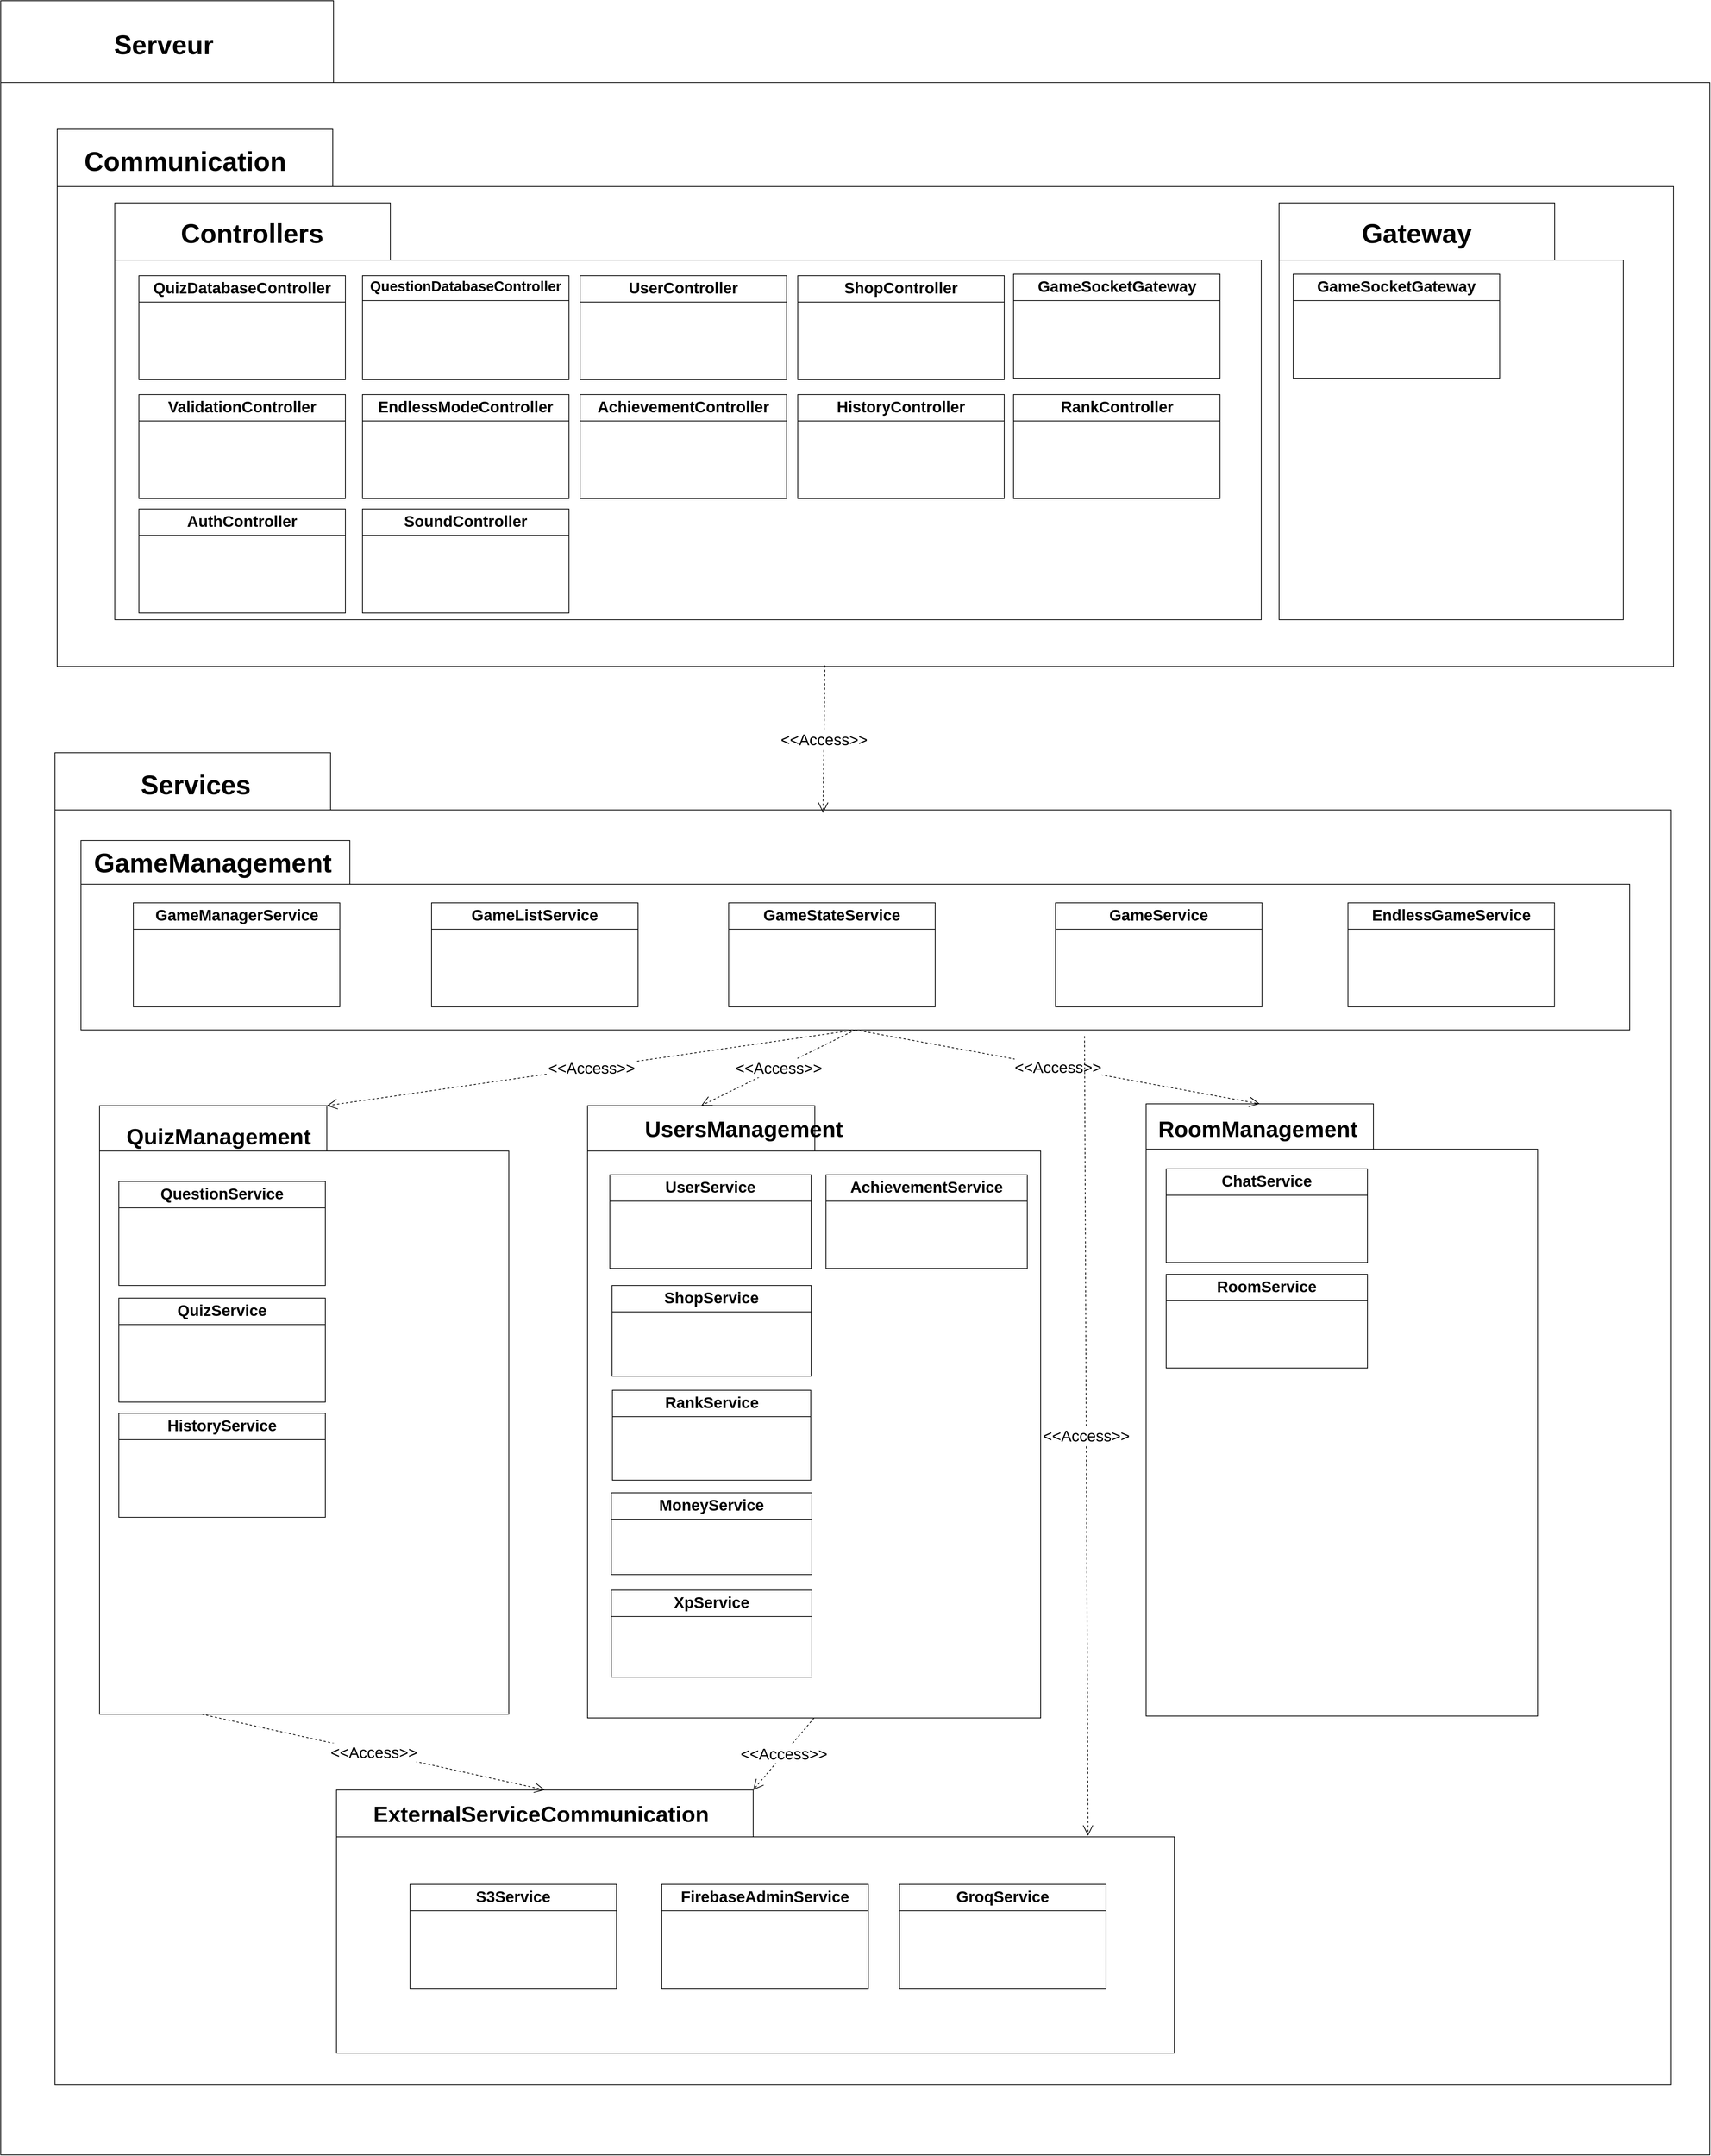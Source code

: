 <mxfile version="26.2.9">
  <diagram name="Page-1" id="TvlfPI-XHOTMkAkQHqAN">
    <mxGraphModel dx="-1508" dy="6333" grid="1" gridSize="10" guides="1" tooltips="1" connect="1" arrows="1" fold="1" page="1" pageScale="1" pageWidth="827" pageHeight="1169" math="0" shadow="0">
      <root>
        <mxCell id="0" />
        <mxCell id="1" parent="0" />
        <mxCell id="3Pgrj5yIYafNxYy-8f5n-1" value="" style="shape=folder;fontStyle=1;spacingTop=10;tabWidth=448;tabHeight=110;tabPosition=left;html=1;whiteSpace=wrap;" vertex="1" parent="1">
          <mxGeometry x="4450" y="-4520" width="2301" height="2899" as="geometry" />
        </mxCell>
        <mxCell id="3Pgrj5yIYafNxYy-8f5n-2" value="" style="shape=folder;fontStyle=1;spacingTop=10;tabWidth=371;tabHeight=77;tabPosition=left;html=1;whiteSpace=wrap;" vertex="1" parent="1">
          <mxGeometry x="4526" y="-4347" width="2176" height="723" as="geometry" />
        </mxCell>
        <mxCell id="3Pgrj5yIYafNxYy-8f5n-3" value="&lt;font style=&quot;font-size: 36px;&quot;&gt;Serveur&lt;/font&gt;" style="text;align=center;fontStyle=1;verticalAlign=middle;spacingLeft=3;spacingRight=3;strokeColor=none;rotatable=0;points=[[0,0.5],[1,0.5]];portConstraint=eastwest;html=1;" vertex="1" parent="1">
          <mxGeometry x="4628.5" y="-4474" width="80" height="26" as="geometry" />
        </mxCell>
        <mxCell id="3Pgrj5yIYafNxYy-8f5n-4" value="&lt;font style=&quot;font-size: 36px;&quot;&gt;Communication&lt;/font&gt;" style="text;align=center;fontStyle=1;verticalAlign=middle;spacingLeft=3;spacingRight=3;strokeColor=none;rotatable=0;points=[[0,0.5],[1,0.5]];portConstraint=eastwest;html=1;" vertex="1" parent="1">
          <mxGeometry x="4658" y="-4317" width="80" height="26" as="geometry" />
        </mxCell>
        <mxCell id="3Pgrj5yIYafNxYy-8f5n-5" value="" style="shape=folder;fontStyle=1;spacingTop=10;tabWidth=371;tabHeight=77;tabPosition=left;html=1;whiteSpace=wrap;" vertex="1" parent="1">
          <mxGeometry x="4603.5" y="-4248" width="1543.5" height="561" as="geometry" />
        </mxCell>
        <mxCell id="3Pgrj5yIYafNxYy-8f5n-6" value="" style="shape=folder;fontStyle=1;spacingTop=10;tabWidth=371;tabHeight=77;tabPosition=left;html=1;whiteSpace=wrap;" vertex="1" parent="1">
          <mxGeometry x="6171" y="-4248" width="463.5" height="561" as="geometry" />
        </mxCell>
        <mxCell id="3Pgrj5yIYafNxYy-8f5n-7" value="&lt;font style=&quot;font-size: 36px;&quot;&gt;Controllers&lt;/font&gt;" style="text;align=center;fontStyle=1;verticalAlign=middle;spacingLeft=3;spacingRight=3;strokeColor=none;rotatable=0;points=[[0,0.5],[1,0.5]];portConstraint=eastwest;html=1;" vertex="1" parent="1">
          <mxGeometry x="4748" y="-4220" width="80" height="26" as="geometry" />
        </mxCell>
        <mxCell id="3Pgrj5yIYafNxYy-8f5n-8" value="&lt;font style=&quot;font-size: 36px;&quot;&gt;Gateway&lt;/font&gt;" style="text;align=center;fontStyle=1;verticalAlign=middle;spacingLeft=3;spacingRight=3;strokeColor=none;rotatable=0;points=[[0,0.5],[1,0.5]];portConstraint=eastwest;html=1;" vertex="1" parent="1">
          <mxGeometry x="6316" y="-4220" width="80" height="26" as="geometry" />
        </mxCell>
        <mxCell id="3Pgrj5yIYafNxYy-8f5n-9" value="" style="shape=folder;fontStyle=1;spacingTop=10;tabWidth=371;tabHeight=77;tabPosition=left;html=1;whiteSpace=wrap;" vertex="1" parent="1">
          <mxGeometry x="4523" y="-3508" width="2176" height="1793" as="geometry" />
        </mxCell>
        <mxCell id="3Pgrj5yIYafNxYy-8f5n-10" value="&lt;p style=&quot;margin:0px;margin-top:4px;text-align:center;&quot;&gt;&lt;b&gt;&lt;font style=&quot;font-size: 21px;&quot;&gt;QuizDatabaseController&lt;/font&gt;&lt;/b&gt;&lt;/p&gt;&lt;hr size=&quot;1&quot; style=&quot;border-style:solid;&quot;&gt;&lt;p style=&quot;margin:0px;margin-left:4px;&quot;&gt;&lt;/p&gt;&lt;p style=&quot;margin:0px;margin-left:4px;&quot;&gt;&lt;br&gt;&lt;/p&gt;" style="verticalAlign=top;align=left;overflow=fill;html=1;whiteSpace=wrap;" vertex="1" parent="1">
          <mxGeometry x="4636" y="-4150" width="278" height="140" as="geometry" />
        </mxCell>
        <mxCell id="3Pgrj5yIYafNxYy-8f5n-11" value="&lt;p style=&quot;margin:0px;margin-top:4px;text-align:center;&quot;&gt;&lt;b&gt;&lt;font style=&quot;font-size: 19px;&quot;&gt;QuestionDatabaseController&lt;/font&gt;&lt;/b&gt;&lt;/p&gt;&lt;hr size=&quot;1&quot; style=&quot;border-style:solid;&quot;&gt;&lt;p style=&quot;margin:0px;margin-left:4px;&quot;&gt;&lt;/p&gt;&lt;p style=&quot;margin:0px;margin-left:4px;&quot;&gt;&lt;br&gt;&lt;/p&gt;" style="verticalAlign=top;align=left;overflow=fill;html=1;whiteSpace=wrap;" vertex="1" parent="1">
          <mxGeometry x="4937" y="-4150" width="278" height="140" as="geometry" />
        </mxCell>
        <mxCell id="3Pgrj5yIYafNxYy-8f5n-12" value="&lt;p style=&quot;margin:0px;margin-top:4px;text-align:center;&quot;&gt;&lt;b&gt;&lt;font style=&quot;font-size: 21px;&quot;&gt;UserController&lt;/font&gt;&lt;/b&gt;&lt;/p&gt;&lt;hr size=&quot;1&quot; style=&quot;border-style:solid;&quot;&gt;&lt;p style=&quot;margin:0px;margin-left:4px;&quot;&gt;&lt;/p&gt;&lt;p style=&quot;margin:0px;margin-left:4px;&quot;&gt;&lt;br&gt;&lt;/p&gt;" style="verticalAlign=top;align=left;overflow=fill;html=1;whiteSpace=wrap;" vertex="1" parent="1">
          <mxGeometry x="5230" y="-4150" width="278" height="140" as="geometry" />
        </mxCell>
        <mxCell id="3Pgrj5yIYafNxYy-8f5n-13" value="&lt;p style=&quot;margin:0px;margin-top:4px;text-align:center;&quot;&gt;&lt;b&gt;&lt;font style=&quot;font-size: 21px;&quot;&gt;ShopController&lt;/font&gt;&lt;/b&gt;&lt;/p&gt;&lt;hr size=&quot;1&quot; style=&quot;border-style:solid;&quot;&gt;&lt;p style=&quot;margin:0px;margin-left:4px;&quot;&gt;&lt;/p&gt;&lt;p style=&quot;margin:0px;margin-left:4px;&quot;&gt;&lt;br&gt;&lt;/p&gt;" style="verticalAlign=top;align=left;overflow=fill;html=1;whiteSpace=wrap;" vertex="1" parent="1">
          <mxGeometry x="5523" y="-4150" width="278" height="140" as="geometry" />
        </mxCell>
        <mxCell id="3Pgrj5yIYafNxYy-8f5n-14" value="&lt;p style=&quot;margin:0px;margin-top:4px;text-align:center;&quot;&gt;&lt;b&gt;&lt;font style=&quot;font-size: 21px;&quot;&gt;GameSocketGateway&lt;/font&gt;&lt;/b&gt;&lt;/p&gt;&lt;hr size=&quot;1&quot; style=&quot;border-style:solid;&quot;&gt;&lt;p style=&quot;margin:0px;margin-left:4px;&quot;&gt;&lt;/p&gt;&lt;p style=&quot;margin:0px;margin-left:4px;&quot;&gt;&lt;br&gt;&lt;/p&gt;" style="verticalAlign=top;align=left;overflow=fill;html=1;whiteSpace=wrap;" vertex="1" parent="1">
          <mxGeometry x="5813.5" y="-4152" width="278" height="140" as="geometry" />
        </mxCell>
        <mxCell id="3Pgrj5yIYafNxYy-8f5n-15" value="&lt;p style=&quot;margin:0px;margin-top:4px;text-align:center;&quot;&gt;&lt;b&gt;&lt;font style=&quot;font-size: 21px;&quot;&gt;GameSocketGateway&lt;/font&gt;&lt;/b&gt;&lt;/p&gt;&lt;hr size=&quot;1&quot; style=&quot;border-style:solid;&quot;&gt;&lt;p style=&quot;margin:0px;margin-left:4px;&quot;&gt;&lt;/p&gt;&lt;p style=&quot;margin:0px;margin-left:4px;&quot;&gt;&lt;br&gt;&lt;/p&gt;" style="verticalAlign=top;align=left;overflow=fill;html=1;whiteSpace=wrap;" vertex="1" parent="1">
          <mxGeometry x="6190" y="-4152" width="278" height="140" as="geometry" />
        </mxCell>
        <mxCell id="3Pgrj5yIYafNxYy-8f5n-16" value="&lt;p style=&quot;margin:0px;margin-top:4px;text-align:center;&quot;&gt;&lt;b&gt;&lt;font style=&quot;font-size: 21px;&quot;&gt;ValidationController&lt;/font&gt;&lt;/b&gt;&lt;/p&gt;&lt;hr size=&quot;1&quot; style=&quot;border-style:solid;&quot;&gt;&lt;p style=&quot;margin:0px;margin-left:4px;&quot;&gt;&lt;/p&gt;&lt;p style=&quot;margin:0px;margin-left:4px;&quot;&gt;&lt;br&gt;&lt;/p&gt;" style="verticalAlign=top;align=left;overflow=fill;html=1;whiteSpace=wrap;" vertex="1" parent="1">
          <mxGeometry x="4636" y="-3990" width="278" height="140" as="geometry" />
        </mxCell>
        <mxCell id="3Pgrj5yIYafNxYy-8f5n-17" value="&lt;p style=&quot;margin:0px;margin-top:4px;text-align:center;&quot;&gt;&lt;b&gt;&lt;font style=&quot;font-size: 21px;&quot;&gt;EndlessModeController&lt;/font&gt;&lt;/b&gt;&lt;/p&gt;&lt;hr size=&quot;1&quot; style=&quot;border-style:solid;&quot;&gt;&lt;p style=&quot;margin:0px;margin-left:4px;&quot;&gt;&lt;/p&gt;&lt;p style=&quot;margin:0px;margin-left:4px;&quot;&gt;&lt;br&gt;&lt;/p&gt;" style="verticalAlign=top;align=left;overflow=fill;html=1;whiteSpace=wrap;" vertex="1" parent="1">
          <mxGeometry x="4937" y="-3990" width="278" height="140" as="geometry" />
        </mxCell>
        <mxCell id="3Pgrj5yIYafNxYy-8f5n-18" value="&lt;p style=&quot;margin:0px;margin-top:4px;text-align:center;&quot;&gt;&lt;b&gt;&lt;font style=&quot;font-size: 21px;&quot;&gt;AchievementController&lt;/font&gt;&lt;/b&gt;&lt;/p&gt;&lt;hr size=&quot;1&quot; style=&quot;border-style:solid;&quot;&gt;&lt;p style=&quot;margin:0px;margin-left:4px;&quot;&gt;&lt;/p&gt;&lt;p style=&quot;margin:0px;margin-left:4px;&quot;&gt;&lt;br&gt;&lt;/p&gt;" style="verticalAlign=top;align=left;overflow=fill;html=1;whiteSpace=wrap;" vertex="1" parent="1">
          <mxGeometry x="5230" y="-3990" width="278" height="140" as="geometry" />
        </mxCell>
        <mxCell id="3Pgrj5yIYafNxYy-8f5n-19" value="&lt;p style=&quot;margin:0px;margin-top:4px;text-align:center;&quot;&gt;&lt;b&gt;&lt;font style=&quot;font-size: 21px;&quot;&gt;HistoryController&lt;/font&gt;&lt;/b&gt;&lt;/p&gt;&lt;hr size=&quot;1&quot; style=&quot;border-style:solid;&quot;&gt;&lt;p style=&quot;margin:0px;margin-left:4px;&quot;&gt;&lt;/p&gt;&lt;p style=&quot;margin:0px;margin-left:4px;&quot;&gt;&lt;br&gt;&lt;/p&gt;" style="verticalAlign=top;align=left;overflow=fill;html=1;whiteSpace=wrap;" vertex="1" parent="1">
          <mxGeometry x="5523" y="-3990" width="278" height="140" as="geometry" />
        </mxCell>
        <mxCell id="3Pgrj5yIYafNxYy-8f5n-20" value="&lt;p style=&quot;margin:0px;margin-top:4px;text-align:center;&quot;&gt;&lt;b&gt;&lt;font style=&quot;font-size: 21px;&quot;&gt;RankController&lt;/font&gt;&lt;/b&gt;&lt;/p&gt;&lt;hr size=&quot;1&quot; style=&quot;border-style:solid;&quot;&gt;&lt;p style=&quot;margin:0px;margin-left:4px;&quot;&gt;&lt;/p&gt;&lt;p style=&quot;margin:0px;margin-left:4px;&quot;&gt;&lt;br&gt;&lt;/p&gt;" style="verticalAlign=top;align=left;overflow=fill;html=1;whiteSpace=wrap;" vertex="1" parent="1">
          <mxGeometry x="5813.5" y="-3990" width="278" height="140" as="geometry" />
        </mxCell>
        <mxCell id="3Pgrj5yIYafNxYy-8f5n-21" value="&lt;p style=&quot;margin:0px;margin-top:4px;text-align:center;&quot;&gt;&lt;b&gt;&lt;font style=&quot;font-size: 21px;&quot;&gt;AuthController&lt;/font&gt;&lt;/b&gt;&lt;/p&gt;&lt;hr size=&quot;1&quot; style=&quot;border-style:solid;&quot;&gt;&lt;p style=&quot;margin:0px;margin-left:4px;&quot;&gt;&lt;/p&gt;&lt;p style=&quot;margin:0px;margin-left:4px;&quot;&gt;&lt;br&gt;&lt;/p&gt;" style="verticalAlign=top;align=left;overflow=fill;html=1;whiteSpace=wrap;" vertex="1" parent="1">
          <mxGeometry x="4636" y="-3836" width="278" height="140" as="geometry" />
        </mxCell>
        <mxCell id="3Pgrj5yIYafNxYy-8f5n-22" value="&lt;p style=&quot;margin:0px;margin-top:4px;text-align:center;&quot;&gt;&lt;b&gt;&lt;font style=&quot;font-size: 21px;&quot;&gt;SoundController&lt;/font&gt;&lt;/b&gt;&lt;/p&gt;&lt;hr size=&quot;1&quot; style=&quot;border-style:solid;&quot;&gt;&lt;p style=&quot;margin:0px;margin-left:4px;&quot;&gt;&lt;/p&gt;&lt;p style=&quot;margin:0px;margin-left:4px;&quot;&gt;&lt;br&gt;&lt;/p&gt;" style="verticalAlign=top;align=left;overflow=fill;html=1;whiteSpace=wrap;" vertex="1" parent="1">
          <mxGeometry x="4937" y="-3836" width="278" height="140" as="geometry" />
        </mxCell>
        <mxCell id="3Pgrj5yIYafNxYy-8f5n-23" value="&lt;font style=&quot;font-size: 36px;&quot;&gt;Services&lt;/font&gt;" style="text;align=center;fontStyle=1;verticalAlign=middle;spacingLeft=3;spacingRight=3;strokeColor=none;rotatable=0;points=[[0,0.5],[1,0.5]];portConstraint=eastwest;html=1;" vertex="1" parent="1">
          <mxGeometry x="4672" y="-3478" width="80" height="26" as="geometry" />
        </mxCell>
        <mxCell id="3Pgrj5yIYafNxYy-8f5n-24" value="&lt;font style=&quot;font-size: 21px;&quot;&gt;&amp;lt;&amp;lt;Access&amp;gt;&amp;gt;&lt;/font&gt;" style="endArrow=open;endSize=12;dashed=1;html=1;rounded=0;fontSize=12;curved=1;exitX=0.475;exitY=0.998;exitDx=0;exitDy=0;exitPerimeter=0;" edge="1" parent="1" source="3Pgrj5yIYafNxYy-8f5n-2">
          <mxGeometry width="160" relative="1" as="geometry">
            <mxPoint x="5551" y="-3795" as="sourcePoint" />
            <mxPoint x="5557" y="-3427" as="targetPoint" />
          </mxGeometry>
        </mxCell>
        <mxCell id="3Pgrj5yIYafNxYy-8f5n-25" value="" style="shape=folder;fontStyle=1;spacingTop=10;tabWidth=362;tabHeight=59;tabPosition=left;html=1;whiteSpace=wrap;" vertex="1" parent="1">
          <mxGeometry x="4558" y="-3390" width="2085" height="255" as="geometry" />
        </mxCell>
        <mxCell id="3Pgrj5yIYafNxYy-8f5n-26" value="&lt;p style=&quot;margin:0px;margin-top:4px;text-align:center;&quot;&gt;&lt;b&gt;&lt;font style=&quot;font-size: 21px;&quot;&gt;GameManagerService&lt;/font&gt;&lt;/b&gt;&lt;/p&gt;&lt;hr size=&quot;1&quot; style=&quot;border-style:solid;&quot;&gt;&lt;p style=&quot;margin:0px;margin-left:4px;&quot;&gt;&lt;/p&gt;&lt;p style=&quot;margin:0px;margin-left:4px;&quot;&gt;&lt;br&gt;&lt;/p&gt;" style="verticalAlign=top;align=left;overflow=fill;html=1;whiteSpace=wrap;" vertex="1" parent="1">
          <mxGeometry x="4628.5" y="-3306" width="278" height="140" as="geometry" />
        </mxCell>
        <mxCell id="3Pgrj5yIYafNxYy-8f5n-27" value="&lt;p style=&quot;margin:0px;margin-top:4px;text-align:center;&quot;&gt;&lt;b&gt;&lt;font style=&quot;font-size: 21px;&quot;&gt;GameListService&lt;/font&gt;&lt;/b&gt;&lt;/p&gt;&lt;hr size=&quot;1&quot; style=&quot;border-style:solid;&quot;&gt;&lt;p style=&quot;margin:0px;margin-left:4px;&quot;&gt;&lt;/p&gt;&lt;p style=&quot;margin:0px;margin-left:4px;&quot;&gt;&lt;br&gt;&lt;/p&gt;" style="verticalAlign=top;align=left;overflow=fill;html=1;whiteSpace=wrap;" vertex="1" parent="1">
          <mxGeometry x="5030" y="-3306" width="278" height="140" as="geometry" />
        </mxCell>
        <mxCell id="3Pgrj5yIYafNxYy-8f5n-28" value="&lt;p style=&quot;margin:0px;margin-top:4px;text-align:center;&quot;&gt;&lt;b&gt;&lt;font style=&quot;font-size: 21px;&quot;&gt;GameStateService&lt;/font&gt;&lt;/b&gt;&lt;/p&gt;&lt;hr size=&quot;1&quot; style=&quot;border-style:solid;&quot;&gt;&lt;p style=&quot;margin:0px;margin-left:4px;&quot;&gt;&lt;/p&gt;&lt;p style=&quot;margin:0px;margin-left:4px;&quot;&gt;&lt;br&gt;&lt;/p&gt;" style="verticalAlign=top;align=left;overflow=fill;html=1;whiteSpace=wrap;" vertex="1" parent="1">
          <mxGeometry x="5430" y="-3306" width="278" height="140" as="geometry" />
        </mxCell>
        <mxCell id="3Pgrj5yIYafNxYy-8f5n-29" value="&lt;p style=&quot;margin:0px;margin-top:4px;text-align:center;&quot;&gt;&lt;b&gt;&lt;font style=&quot;font-size: 21px;&quot;&gt;GameService&lt;/font&gt;&lt;/b&gt;&lt;/p&gt;&lt;hr size=&quot;1&quot; style=&quot;border-style:solid;&quot;&gt;&lt;p style=&quot;margin:0px;margin-left:4px;&quot;&gt;&lt;/p&gt;&lt;p style=&quot;margin:0px;margin-left:4px;&quot;&gt;&lt;br&gt;&lt;/p&gt;" style="verticalAlign=top;align=left;overflow=fill;html=1;whiteSpace=wrap;" vertex="1" parent="1">
          <mxGeometry x="5870" y="-3306" width="278" height="140" as="geometry" />
        </mxCell>
        <mxCell id="3Pgrj5yIYafNxYy-8f5n-30" value="&lt;p style=&quot;margin:0px;margin-top:4px;text-align:center;&quot;&gt;&lt;b&gt;&lt;font style=&quot;font-size: 21px;&quot;&gt;EndlessGameService&lt;/font&gt;&lt;/b&gt;&lt;/p&gt;&lt;hr size=&quot;1&quot; style=&quot;border-style:solid;&quot;&gt;&lt;p style=&quot;margin:0px;margin-left:4px;&quot;&gt;&lt;/p&gt;&lt;p style=&quot;margin:0px;margin-left:4px;&quot;&gt;&lt;br&gt;&lt;/p&gt;" style="verticalAlign=top;align=left;overflow=fill;html=1;whiteSpace=wrap;" vertex="1" parent="1">
          <mxGeometry x="6263.75" y="-3306" width="278" height="140" as="geometry" />
        </mxCell>
        <mxCell id="3Pgrj5yIYafNxYy-8f5n-32" value="" style="shape=folder;fontStyle=1;spacingTop=10;tabWidth=306;tabHeight=61;tabPosition=left;html=1;whiteSpace=wrap;" vertex="1" parent="1">
          <mxGeometry x="4583" y="-3033" width="551" height="819" as="geometry" />
        </mxCell>
        <mxCell id="3Pgrj5yIYafNxYy-8f5n-33" value="" style="shape=folder;fontStyle=1;spacingTop=10;tabWidth=306;tabHeight=61;tabPosition=left;html=1;whiteSpace=wrap;" vertex="1" parent="1">
          <mxGeometry x="5240" y="-3033" width="610" height="824" as="geometry" />
        </mxCell>
        <mxCell id="3Pgrj5yIYafNxYy-8f5n-34" value="" style="shape=folder;fontStyle=1;spacingTop=10;tabWidth=306;tabHeight=61;tabPosition=left;html=1;whiteSpace=wrap;" vertex="1" parent="1">
          <mxGeometry x="5992" y="-3035.5" width="527" height="824" as="geometry" />
        </mxCell>
        <mxCell id="3Pgrj5yIYafNxYy-8f5n-35" value="&lt;font style=&quot;font-size: 21px;&quot;&gt;&amp;lt;&amp;lt;Access&amp;gt;&amp;gt;&lt;/font&gt;" style="endArrow=open;endSize=12;dashed=1;html=1;rounded=0;fontSize=12;curved=1;exitX=0.5;exitY=1;exitDx=0;exitDy=0;exitPerimeter=0;entryX=0;entryY=0;entryDx=306;entryDy=0;entryPerimeter=0;" edge="1" parent="1" source="3Pgrj5yIYafNxYy-8f5n-25" target="3Pgrj5yIYafNxYy-8f5n-32">
          <mxGeometry width="160" relative="1" as="geometry">
            <mxPoint x="5570" y="-3615" as="sourcePoint" />
            <mxPoint x="5567" y="-3417" as="targetPoint" />
          </mxGeometry>
        </mxCell>
        <mxCell id="3Pgrj5yIYafNxYy-8f5n-36" value="&lt;font style=&quot;font-size: 21px;&quot;&gt;&amp;lt;&amp;lt;Access&amp;gt;&amp;gt;&lt;/font&gt;" style="endArrow=open;endSize=12;dashed=1;html=1;rounded=0;fontSize=12;curved=1;exitX=0.5;exitY=1;exitDx=0;exitDy=0;exitPerimeter=0;entryX=0;entryY=0;entryDx=153;entryDy=0;entryPerimeter=0;" edge="1" parent="1" source="3Pgrj5yIYafNxYy-8f5n-25" target="3Pgrj5yIYafNxYy-8f5n-33">
          <mxGeometry width="160" relative="1" as="geometry">
            <mxPoint x="5523" y="-3117" as="sourcePoint" />
            <mxPoint x="5022" y="-2962" as="targetPoint" />
          </mxGeometry>
        </mxCell>
        <mxCell id="3Pgrj5yIYafNxYy-8f5n-37" value="&lt;font style=&quot;font-size: 21px;&quot;&gt;&amp;lt;&amp;lt;Access&amp;gt;&amp;gt;&lt;/font&gt;" style="endArrow=open;endSize=12;dashed=1;html=1;rounded=0;fontSize=12;curved=1;exitX=0.5;exitY=1;exitDx=0;exitDy=0;exitPerimeter=0;entryX=0;entryY=0;entryDx=153;entryDy=0;entryPerimeter=0;" edge="1" parent="1" source="3Pgrj5yIYafNxYy-8f5n-25" target="3Pgrj5yIYafNxYy-8f5n-34">
          <mxGeometry width="160" relative="1" as="geometry">
            <mxPoint x="5523" y="-3117" as="sourcePoint" />
            <mxPoint x="5727" y="-2962" as="targetPoint" />
          </mxGeometry>
        </mxCell>
        <mxCell id="3Pgrj5yIYafNxYy-8f5n-38" value="&lt;font style=&quot;font-size: 36px;&quot;&gt;GameManagement&lt;/font&gt;" style="text;align=center;fontStyle=1;verticalAlign=middle;spacingLeft=3;spacingRight=3;strokeColor=none;rotatable=0;points=[[0,0.5],[1,0.5]];portConstraint=eastwest;html=1;" vertex="1" parent="1">
          <mxGeometry x="4695" y="-3373" width="80" height="26" as="geometry" />
        </mxCell>
        <mxCell id="3Pgrj5yIYafNxYy-8f5n-39" value="&lt;font style=&quot;font-size: 30px;&quot;&gt;RoomManagement&lt;/font&gt;" style="text;align=center;fontStyle=1;verticalAlign=middle;spacingLeft=3;spacingRight=3;strokeColor=none;rotatable=0;points=[[0,0.5],[1,0.5]];portConstraint=eastwest;html=1;" vertex="1" parent="1">
          <mxGeometry x="6101.5" y="-3014" width="80" height="24" as="geometry" />
        </mxCell>
        <mxCell id="3Pgrj5yIYafNxYy-8f5n-40" value="&lt;font style=&quot;font-size: 30px;&quot;&gt;UsersManagement&lt;/font&gt;" style="text;align=center;fontStyle=1;verticalAlign=middle;spacingLeft=3;spacingRight=3;strokeColor=none;rotatable=0;points=[[0,0.5],[1,0.5]];portConstraint=eastwest;html=1;" vertex="1" parent="1">
          <mxGeometry x="5410" y="-3014" width="80" height="24" as="geometry" />
        </mxCell>
        <mxCell id="3Pgrj5yIYafNxYy-8f5n-41" value="&lt;p style=&quot;margin:0px;margin-top:4px;text-align:center;&quot;&gt;&lt;b&gt;&lt;font style=&quot;font-size: 21px;&quot;&gt;QuestionService&lt;/font&gt;&lt;/b&gt;&lt;/p&gt;&lt;hr size=&quot;1&quot; style=&quot;border-style:solid;&quot;&gt;&lt;p style=&quot;margin:0px;margin-left:4px;&quot;&gt;&lt;/p&gt;&lt;p style=&quot;margin:0px;margin-left:4px;&quot;&gt;&lt;br&gt;&lt;/p&gt;" style="verticalAlign=top;align=left;overflow=fill;html=1;whiteSpace=wrap;" vertex="1" parent="1">
          <mxGeometry x="4609" y="-2931" width="278" height="140" as="geometry" />
        </mxCell>
        <mxCell id="3Pgrj5yIYafNxYy-8f5n-42" value="&lt;p style=&quot;margin:0px;margin-top:4px;text-align:center;&quot;&gt;&lt;b&gt;&lt;font style=&quot;font-size: 21px;&quot;&gt;QuizService&lt;/font&gt;&lt;/b&gt;&lt;/p&gt;&lt;hr size=&quot;1&quot; style=&quot;border-style:solid;&quot;&gt;&lt;p style=&quot;margin:0px;margin-left:4px;&quot;&gt;&lt;/p&gt;&lt;p style=&quot;margin:0px;margin-left:4px;&quot;&gt;&lt;br&gt;&lt;/p&gt;" style="verticalAlign=top;align=left;overflow=fill;html=1;whiteSpace=wrap;" vertex="1" parent="1">
          <mxGeometry x="4609" y="-2774" width="278" height="140" as="geometry" />
        </mxCell>
        <mxCell id="3Pgrj5yIYafNxYy-8f5n-43" value="&lt;p style=&quot;margin:0px;margin-top:4px;text-align:center;&quot;&gt;&lt;b&gt;&lt;font style=&quot;font-size: 21px;&quot;&gt;HistoryService&lt;/font&gt;&lt;/b&gt;&lt;/p&gt;&lt;hr size=&quot;1&quot; style=&quot;border-style:solid;&quot;&gt;&lt;p style=&quot;margin:0px;margin-left:4px;&quot;&gt;&lt;/p&gt;&lt;p style=&quot;margin:0px;margin-left:4px;&quot;&gt;&lt;br&gt;&lt;/p&gt;" style="verticalAlign=top;align=left;overflow=fill;html=1;whiteSpace=wrap;" vertex="1" parent="1">
          <mxGeometry x="4609" y="-2619" width="278" height="140" as="geometry" />
        </mxCell>
        <mxCell id="3Pgrj5yIYafNxYy-8f5n-44" value="" style="shape=folder;fontStyle=1;spacingTop=10;tabWidth=561;tabHeight=63;tabPosition=left;html=1;whiteSpace=wrap;" vertex="1" parent="1">
          <mxGeometry x="4902" y="-2112" width="1128" height="354" as="geometry" />
        </mxCell>
        <mxCell id="3Pgrj5yIYafNxYy-8f5n-45" value="&lt;font style=&quot;font-size: 30px;&quot;&gt;QuizManagement&lt;/font&gt;" style="text;align=center;fontStyle=1;verticalAlign=middle;spacingLeft=3;spacingRight=3;strokeColor=none;rotatable=0;points=[[0,0.5],[1,0.5]];portConstraint=eastwest;html=1;" vertex="1" parent="1">
          <mxGeometry x="4702.5" y="-3004" width="80" height="24" as="geometry" />
        </mxCell>
        <mxCell id="3Pgrj5yIYafNxYy-8f5n-46" value="&lt;font style=&quot;font-size: 30px;&quot;&gt;ExternalServiceCommunication&lt;/font&gt;" style="text;align=center;fontStyle=1;verticalAlign=middle;spacingLeft=3;spacingRight=3;strokeColor=none;rotatable=0;points=[[0,0.5],[1,0.5]];portConstraint=eastwest;html=1;" vertex="1" parent="1">
          <mxGeometry x="5137" y="-2092" width="80" height="24" as="geometry" />
        </mxCell>
        <mxCell id="3Pgrj5yIYafNxYy-8f5n-47" value="&lt;p style=&quot;margin:0px;margin-top:4px;text-align:center;&quot;&gt;&lt;b&gt;&lt;font style=&quot;font-size: 21px;&quot;&gt;S3Service&lt;/font&gt;&lt;/b&gt;&lt;/p&gt;&lt;hr size=&quot;1&quot; style=&quot;border-style:solid;&quot;&gt;&lt;p style=&quot;margin:0px;margin-left:4px;&quot;&gt;&lt;/p&gt;&lt;p style=&quot;margin:0px;margin-left:4px;&quot;&gt;&lt;br&gt;&lt;/p&gt;" style="verticalAlign=top;align=left;overflow=fill;html=1;whiteSpace=wrap;" vertex="1" parent="1">
          <mxGeometry x="5001" y="-1985" width="278" height="140" as="geometry" />
        </mxCell>
        <mxCell id="3Pgrj5yIYafNxYy-8f5n-48" value="&lt;p style=&quot;margin:0px;margin-top:4px;text-align:center;&quot;&gt;&lt;b&gt;&lt;font style=&quot;font-size: 21px;&quot;&gt;FirebaseAdminService&lt;/font&gt;&lt;/b&gt;&lt;/p&gt;&lt;hr size=&quot;1&quot; style=&quot;border-style:solid;&quot;&gt;&lt;p style=&quot;margin:0px;margin-left:4px;&quot;&gt;&lt;/p&gt;&lt;p style=&quot;margin:0px;margin-left:4px;&quot;&gt;&lt;br&gt;&lt;/p&gt;" style="verticalAlign=top;align=left;overflow=fill;html=1;whiteSpace=wrap;" vertex="1" parent="1">
          <mxGeometry x="5340" y="-1985" width="278" height="140" as="geometry" />
        </mxCell>
        <mxCell id="3Pgrj5yIYafNxYy-8f5n-49" value="&lt;p style=&quot;margin:0px;margin-top:4px;text-align:center;&quot;&gt;&lt;b&gt;&lt;font style=&quot;font-size: 21px;&quot;&gt;UserService&lt;/font&gt;&lt;/b&gt;&lt;/p&gt;&lt;hr size=&quot;1&quot; style=&quot;border-style:solid;&quot;&gt;&lt;p style=&quot;margin:0px;margin-left:4px;&quot;&gt;&lt;/p&gt;&lt;p style=&quot;margin:0px;margin-left:4px;&quot;&gt;&lt;br&gt;&lt;/p&gt;" style="verticalAlign=top;align=left;overflow=fill;html=1;whiteSpace=wrap;" vertex="1" parent="1">
          <mxGeometry x="5270" y="-2940" width="271" height="126" as="geometry" />
        </mxCell>
        <mxCell id="3Pgrj5yIYafNxYy-8f5n-50" value="&lt;p style=&quot;margin:0px;margin-top:4px;text-align:center;&quot;&gt;&lt;b&gt;&lt;font style=&quot;font-size: 21px;&quot;&gt;ShopService&lt;/font&gt;&lt;/b&gt;&lt;/p&gt;&lt;hr size=&quot;1&quot; style=&quot;border-style:solid;&quot;&gt;&lt;p style=&quot;margin:0px;margin-left:4px;&quot;&gt;&lt;/p&gt;&lt;p style=&quot;margin:0px;margin-left:4px;&quot;&gt;&lt;br&gt;&lt;/p&gt;" style="verticalAlign=top;align=left;overflow=fill;html=1;whiteSpace=wrap;" vertex="1" parent="1">
          <mxGeometry x="5273" y="-2791" width="268" height="122" as="geometry" />
        </mxCell>
        <mxCell id="3Pgrj5yIYafNxYy-8f5n-51" value="&lt;p style=&quot;margin:0px;margin-top:4px;text-align:center;&quot;&gt;&lt;b&gt;&lt;font style=&quot;font-size: 21px;&quot;&gt;RankService&lt;/font&gt;&lt;/b&gt;&lt;/p&gt;&lt;hr size=&quot;1&quot; style=&quot;border-style:solid;&quot;&gt;&lt;p style=&quot;margin:0px;margin-left:4px;&quot;&gt;&lt;/p&gt;&lt;p style=&quot;margin:0px;margin-left:4px;&quot;&gt;&lt;br&gt;&lt;/p&gt;" style="verticalAlign=top;align=left;overflow=fill;html=1;whiteSpace=wrap;" vertex="1" parent="1">
          <mxGeometry x="5273.5" y="-2650" width="267" height="121" as="geometry" />
        </mxCell>
        <mxCell id="3Pgrj5yIYafNxYy-8f5n-52" value="&lt;p style=&quot;margin:0px;margin-top:4px;text-align:center;&quot;&gt;&lt;b&gt;&lt;font style=&quot;font-size: 21px;&quot;&gt;MoneyService&lt;/font&gt;&lt;/b&gt;&lt;/p&gt;&lt;hr size=&quot;1&quot; style=&quot;border-style:solid;&quot;&gt;&lt;p style=&quot;margin:0px;margin-left:4px;&quot;&gt;&lt;/p&gt;&lt;p style=&quot;margin:0px;margin-left:4px;&quot;&gt;&lt;br&gt;&lt;/p&gt;" style="verticalAlign=top;align=left;overflow=fill;html=1;whiteSpace=wrap;" vertex="1" parent="1">
          <mxGeometry x="5272" y="-2512" width="270" height="110" as="geometry" />
        </mxCell>
        <mxCell id="3Pgrj5yIYafNxYy-8f5n-54" value="&lt;p style=&quot;margin:0px;margin-top:4px;text-align:center;&quot;&gt;&lt;b&gt;&lt;font style=&quot;font-size: 21px;&quot;&gt;XpService&lt;/font&gt;&lt;/b&gt;&lt;/p&gt;&lt;hr size=&quot;1&quot; style=&quot;border-style:solid;&quot;&gt;&lt;p style=&quot;margin:0px;margin-left:4px;&quot;&gt;&lt;/p&gt;&lt;p style=&quot;margin:0px;margin-left:4px;&quot;&gt;&lt;br&gt;&lt;/p&gt;" style="verticalAlign=top;align=left;overflow=fill;html=1;whiteSpace=wrap;" vertex="1" parent="1">
          <mxGeometry x="5272" y="-2381" width="270" height="117" as="geometry" />
        </mxCell>
        <mxCell id="3Pgrj5yIYafNxYy-8f5n-55" value="&lt;p style=&quot;margin:0px;margin-top:4px;text-align:center;&quot;&gt;&lt;b&gt;&lt;font style=&quot;font-size: 21px;&quot;&gt;ChatService&lt;/font&gt;&lt;/b&gt;&lt;/p&gt;&lt;hr size=&quot;1&quot; style=&quot;border-style:solid;&quot;&gt;&lt;p style=&quot;margin:0px;margin-left:4px;&quot;&gt;&lt;/p&gt;&lt;p style=&quot;margin:0px;margin-left:4px;&quot;&gt;&lt;br&gt;&lt;/p&gt;" style="verticalAlign=top;align=left;overflow=fill;html=1;whiteSpace=wrap;" vertex="1" parent="1">
          <mxGeometry x="6019" y="-2948" width="271" height="126" as="geometry" />
        </mxCell>
        <mxCell id="3Pgrj5yIYafNxYy-8f5n-56" value="&lt;p style=&quot;margin:0px;margin-top:4px;text-align:center;&quot;&gt;&lt;b&gt;&lt;font style=&quot;font-size: 21px;&quot;&gt;RoomService&lt;/font&gt;&lt;/b&gt;&lt;/p&gt;&lt;hr size=&quot;1&quot; style=&quot;border-style:solid;&quot;&gt;&lt;p style=&quot;margin:0px;margin-left:4px;&quot;&gt;&lt;/p&gt;&lt;p style=&quot;margin:0px;margin-left:4px;&quot;&gt;&lt;br&gt;&lt;/p&gt;" style="verticalAlign=top;align=left;overflow=fill;html=1;whiteSpace=wrap;" vertex="1" parent="1">
          <mxGeometry x="6019" y="-2806" width="271" height="126" as="geometry" />
        </mxCell>
        <mxCell id="3Pgrj5yIYafNxYy-8f5n-57" value="&lt;font style=&quot;font-size: 21px;&quot;&gt;&amp;lt;&amp;lt;Access&amp;gt;&amp;gt;&lt;/font&gt;" style="endArrow=open;endSize=12;dashed=1;html=1;rounded=0;fontSize=12;curved=1;exitX=0.25;exitY=1;exitDx=0;exitDy=0;exitPerimeter=0;entryX=0;entryY=0;entryDx=280.5;entryDy=0;entryPerimeter=0;" edge="1" parent="1" source="3Pgrj5yIYafNxYy-8f5n-32" target="3Pgrj5yIYafNxYy-8f5n-44">
          <mxGeometry width="160" relative="1" as="geometry">
            <mxPoint x="5611" y="-3125" as="sourcePoint" />
            <mxPoint x="4899" y="-3023" as="targetPoint" />
          </mxGeometry>
        </mxCell>
        <mxCell id="3Pgrj5yIYafNxYy-8f5n-58" value="&lt;font style=&quot;font-size: 21px;&quot;&gt;&amp;lt;&amp;lt;Access&amp;gt;&amp;gt;&lt;/font&gt;" style="endArrow=open;endSize=12;dashed=1;html=1;rounded=0;fontSize=12;curved=1;exitX=0.5;exitY=1;exitDx=0;exitDy=0;exitPerimeter=0;entryX=0;entryY=0;entryDx=561;entryDy=0;entryPerimeter=0;" edge="1" parent="1" source="3Pgrj5yIYafNxYy-8f5n-33" target="3Pgrj5yIYafNxYy-8f5n-44">
          <mxGeometry width="160" relative="1" as="geometry">
            <mxPoint x="6266" y="-2201" as="sourcePoint" />
            <mxPoint x="5638" y="-2039" as="targetPoint" />
          </mxGeometry>
        </mxCell>
        <mxCell id="3Pgrj5yIYafNxYy-8f5n-59" value="&lt;p style=&quot;margin:0px;margin-top:4px;text-align:center;&quot;&gt;&lt;b&gt;&lt;font style=&quot;font-size: 21px;&quot;&gt;GroqService&lt;/font&gt;&lt;/b&gt;&lt;/p&gt;&lt;hr size=&quot;1&quot; style=&quot;border-style:solid;&quot;&gt;&lt;p style=&quot;margin:0px;margin-left:4px;&quot;&gt;&lt;/p&gt;&lt;p style=&quot;margin:0px;margin-left:4px;&quot;&gt;&lt;br&gt;&lt;/p&gt;" style="verticalAlign=top;align=left;overflow=fill;html=1;whiteSpace=wrap;" vertex="1" parent="1">
          <mxGeometry x="5660" y="-1985" width="278" height="140" as="geometry" />
        </mxCell>
        <mxCell id="3Pgrj5yIYafNxYy-8f5n-60" value="&lt;p style=&quot;margin:0px;margin-top:4px;text-align:center;&quot;&gt;&lt;b&gt;&lt;font style=&quot;font-size: 21px;&quot;&gt;AchievementService&lt;/font&gt;&lt;/b&gt;&lt;/p&gt;&lt;hr size=&quot;1&quot; style=&quot;border-style:solid;&quot;&gt;&lt;p style=&quot;margin:0px;margin-left:4px;&quot;&gt;&lt;/p&gt;&lt;p style=&quot;margin:0px;margin-left:4px;&quot;&gt;&lt;br&gt;&lt;/p&gt;" style="verticalAlign=top;align=left;overflow=fill;html=1;whiteSpace=wrap;" vertex="1" parent="1">
          <mxGeometry x="5561" y="-2940" width="271" height="126" as="geometry" />
        </mxCell>
        <mxCell id="3Pgrj5yIYafNxYy-8f5n-61" value="&lt;font style=&quot;font-size: 21px;&quot;&gt;&amp;lt;&amp;lt;Access&amp;gt;&amp;gt;&lt;/font&gt;" style="endArrow=open;endSize=12;dashed=1;html=1;rounded=1;fontSize=12;curved=0;exitX=0.648;exitY=1.033;exitDx=0;exitDy=0;exitPerimeter=0;entryX=0.897;entryY=0.174;entryDx=0;entryDy=0;entryPerimeter=0;" edge="1" parent="1" source="3Pgrj5yIYafNxYy-8f5n-25" target="3Pgrj5yIYafNxYy-8f5n-44">
          <mxGeometry width="160" relative="1" as="geometry">
            <mxPoint x="6530" y="-2948" as="sourcePoint" />
            <mxPoint x="6676" y="-1862" as="targetPoint" />
          </mxGeometry>
        </mxCell>
      </root>
    </mxGraphModel>
  </diagram>
</mxfile>
